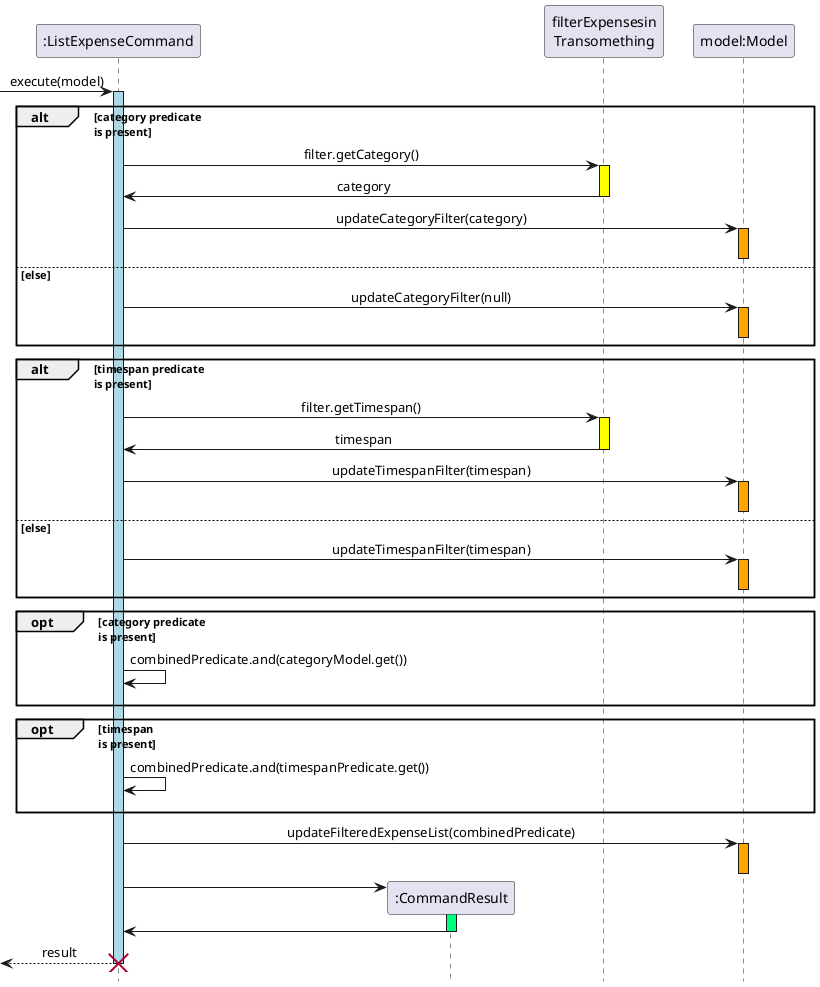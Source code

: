 @startuml  list_expense_command

hide footbox
skinparam MinClassWidth 50
skinparam ParticipantPadding 10
skinparam Shadowing false
skinparam DefaultTextAlignment center
skinparam packageStyle Rectangle

participant ":ListExpenseCommand" as ListExpenseCommand  order 1
participant "model:Model" as Model order 4
participant "filterExpensesin\nTransomething" as filterModel order 3
participant ":CommandResult" as CommandResult order 2
[-> ListExpenseCommand : execute(model)
activate ListExpenseCommand #LightBlue
alt category predicate \nis present
    ListExpenseCommand -> filterModel : filter.getCategory()
    activate filterModel #Yellow
    filterModel -> ListExpenseCommand : category
    deactivate filterModel
    ListExpenseCommand -> Model: updateCategoryFilter(category)
    activate Model #Orange
    deactivate Model
else else
    ListExpenseCommand -> Model: updateCategoryFilter(null)
    activate Model #Orange
    deactivate Model
end

alt timespan predicate \nis present
    ListExpenseCommand -> filterModel : filter.getTimespan()
    activate filterModel #Yellow
    filterModel -> ListExpenseCommand : timespan
    deactivate filterModel
    ListExpenseCommand -> Model: updateTimespanFilter(timespan)
    activate Model #Orange
    deactivate Model
else else
    ListExpenseCommand -> Model: updateTimespanFilter(timespan)
    activate Model #Orange
    deactivate Model
end

opt category predicate \nis present
    ListExpenseCommand -> ListExpenseCommand : combinedPredicate.and(categoryModel.get())
    ListExpenseCommand -[hidden]-> Model
end

opt timespan \nis present
    ListExpenseCommand -> ListExpenseCommand : combinedPredicate.and(timespanPredicate.get())
    ListExpenseCommand -[hidden]-> Model
end


ListExpenseCommand -> Model : updateFilteredExpenseList(combinedPredicate) 
activate Model #Orange
deactivate Model
create CommandResult
ListExpenseCommand -> CommandResult 

activate CommandResult #SpringGreen
CommandResult -> ListExpenseCommand
deactivate CommandResult
[<--ListExpenseCommand : result
deactivate ListExpenseCommand
destroy ListExpenseCommand
hide footbox
skinparam MinClassWidth 50
skinparam ParticipantPadding 10
skinparam Shadowing false
skinparam DefaultTextAlignment center
skinparam packageStyle Rectangle


@enduml
